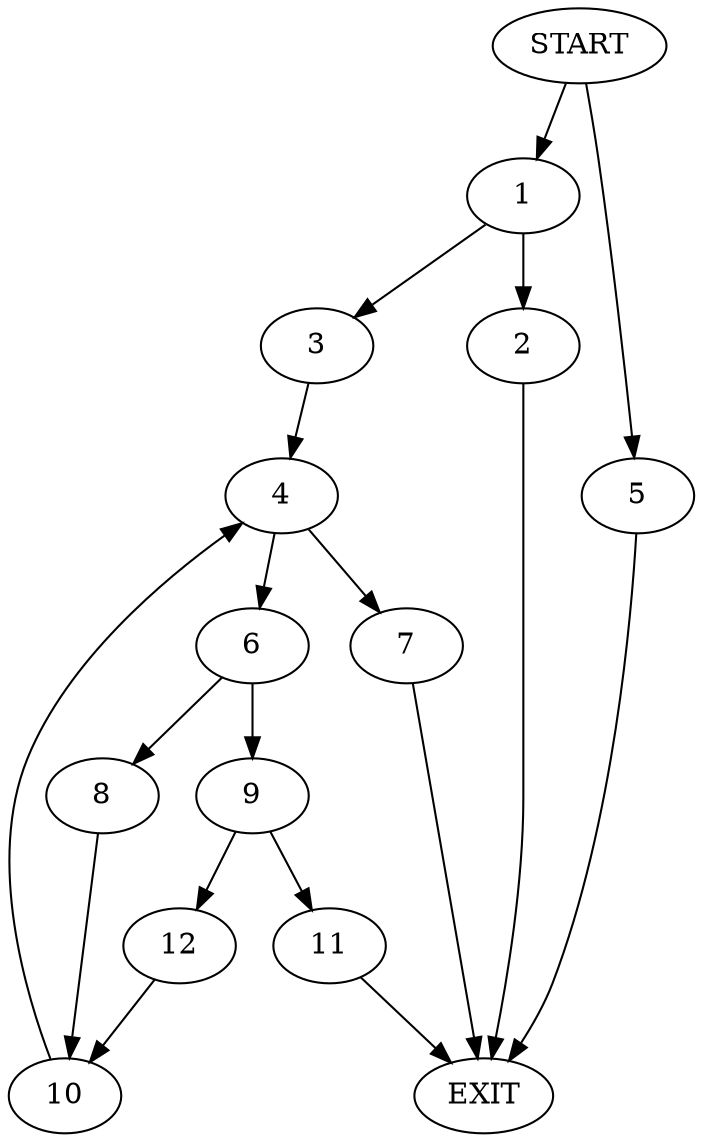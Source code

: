 digraph {
0 [label="START"]
13 [label="EXIT"]
0 -> 1
1 -> 2
1 -> 3
2 -> 13
3 -> 4
0 -> 5
5 -> 13
4 -> 6
4 -> 7
7 -> 13
6 -> 8
6 -> 9
8 -> 10
9 -> 11
9 -> 12
10 -> 4
12 -> 10
11 -> 13
}
